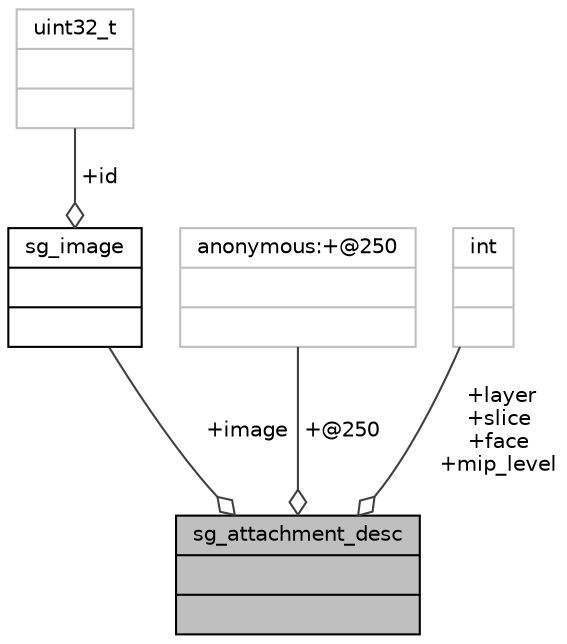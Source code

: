 digraph "sg_attachment_desc"
{
 // INTERACTIVE_SVG=YES
  bgcolor="transparent";
  edge [fontname="Helvetica",fontsize="10",labelfontname="Helvetica",labelfontsize="10"];
  node [fontname="Helvetica",fontsize="10",shape=record];
  Node1 [label="{sg_attachment_desc\n||}",height=0.2,width=0.4,color="black", fillcolor="grey75", style="filled", fontcolor="black"];
  Node2 -> Node1 [color="grey25",fontsize="10",style="solid",label=" +image" ,arrowhead="odiamond",fontname="Helvetica"];
  Node2 [label="{sg_image\n||}",height=0.2,width=0.4,color="black",URL="$d5/de5/structsg__image.html"];
  Node3 -> Node2 [color="grey25",fontsize="10",style="solid",label=" +id" ,arrowhead="odiamond",fontname="Helvetica"];
  Node3 [label="{uint32_t\n||}",height=0.2,width=0.4,color="grey75"];
  Node4 -> Node1 [color="grey25",fontsize="10",style="solid",label=" +@250" ,arrowhead="odiamond",fontname="Helvetica"];
  Node4 [label="{anonymous:+@250\n||}",height=0.2,width=0.4,color="grey75"];
  Node5 -> Node1 [color="grey25",fontsize="10",style="solid",label=" +layer\n+slice\n+face\n+mip_level" ,arrowhead="odiamond",fontname="Helvetica"];
  Node5 [label="{int\n||}",height=0.2,width=0.4,color="grey75"];
}
